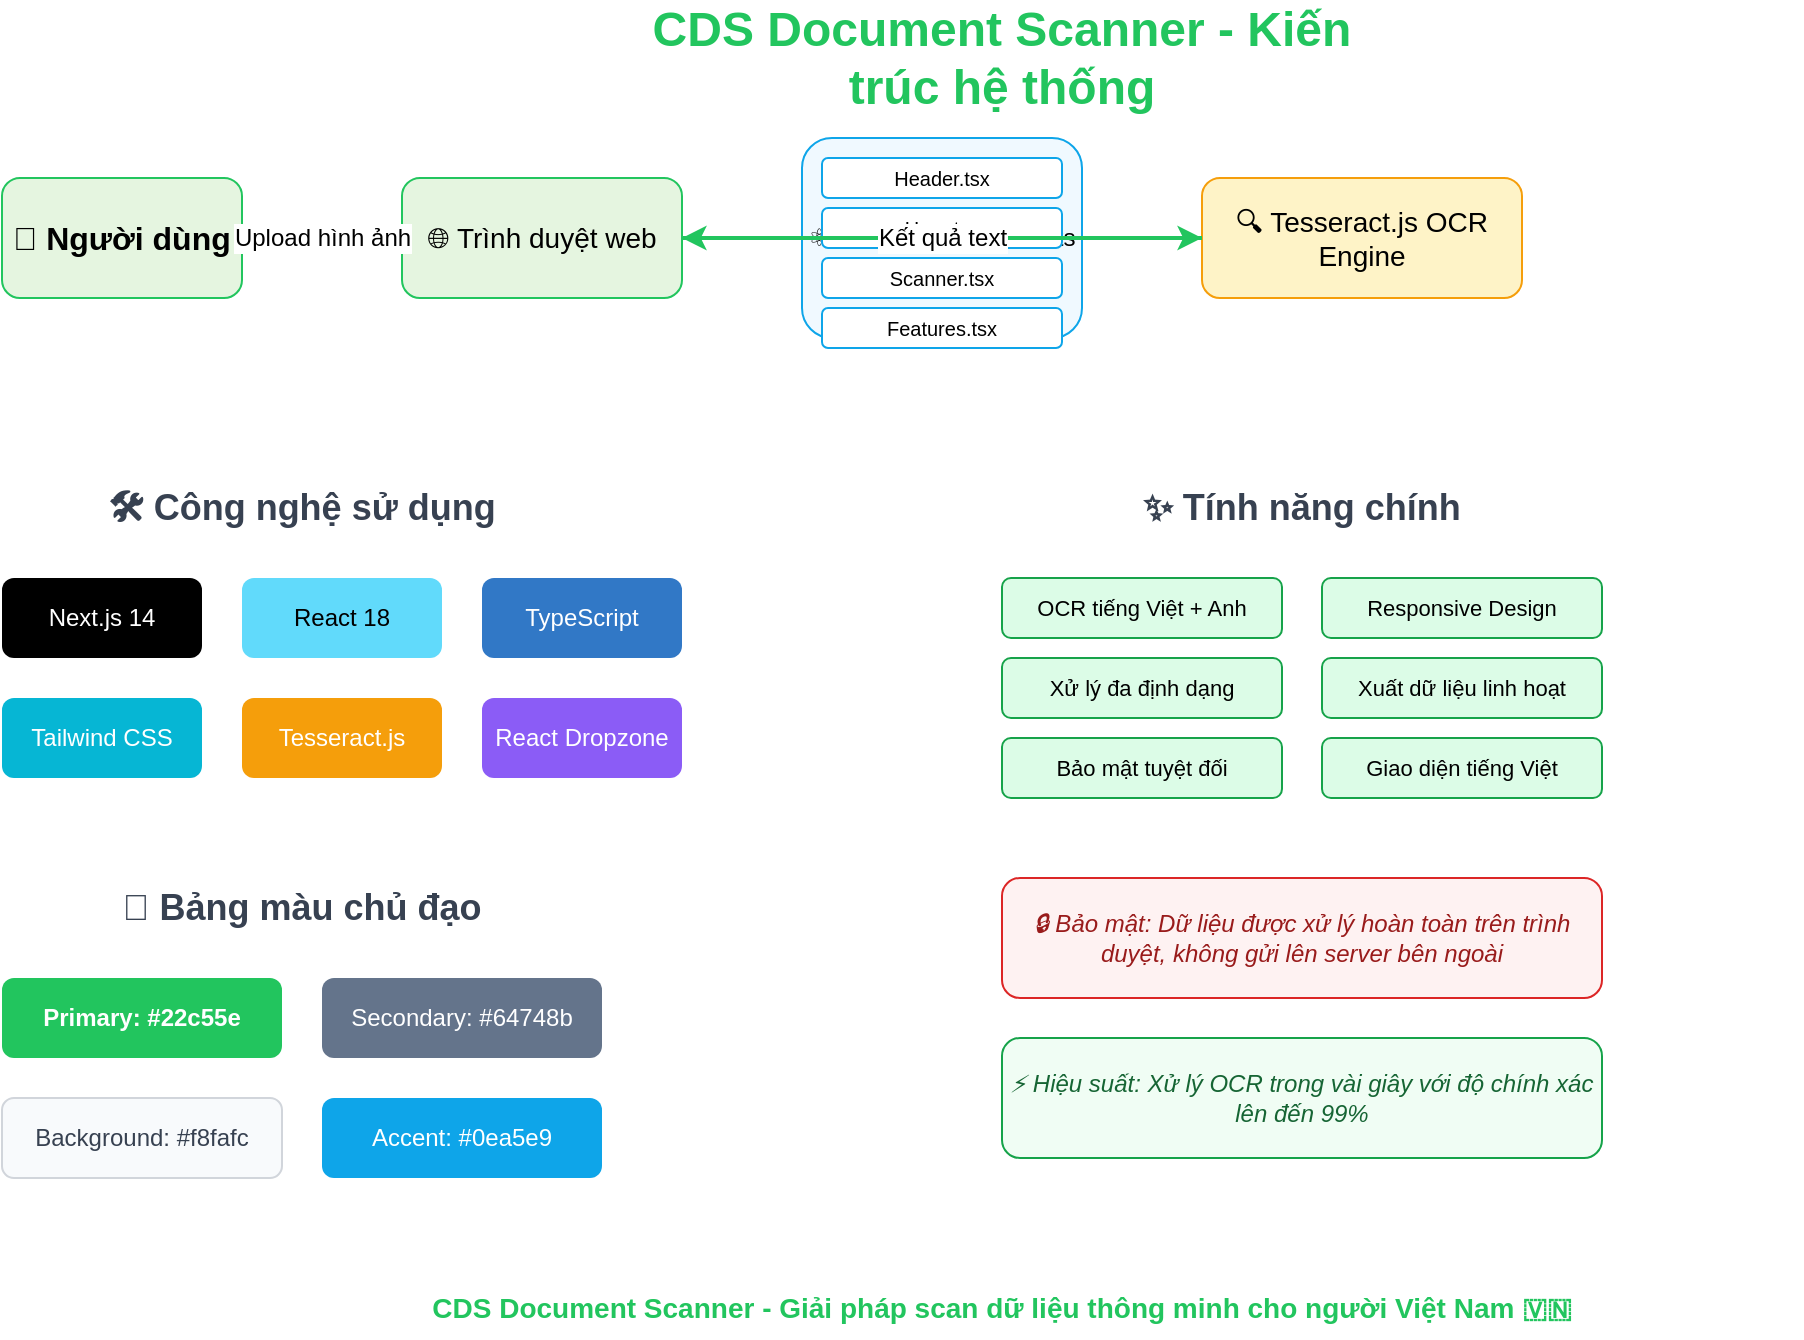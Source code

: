 <mxfile version="22.1.16" type="device">
  <diagram name="CDS Scanner Architecture" id="architecture">
    <mxGraphModel dx="1422" dy="794" grid="1" gridSize="10" guides="1" tooltips="1" connect="1" arrows="1" fold="1" page="1" pageScale="1" pageWidth="1169" pageHeight="827" math="0" shadow="0">
      <root>
        <mxCell id="0" />
        <mxCell id="1" parent="0" />
        
        <!-- Title -->
        <mxCell id="title" value="CDS Document Scanner - Kiến trúc hệ thống" style="text;html=1;strokeColor=none;fillColor=none;align=center;verticalAlign=middle;whiteSpace=wrap;rounded=0;fontSize=24;fontStyle=1;fontColor=#22c55e;" vertex="1" parent="1">
          <mxGeometry x="400" y="20" width="400" height="40" as="geometry" />
        </mxCell>
        
        <!-- User Layer -->
        <mxCell id="user" value="👤 Người dùng" style="rounded=1;whiteSpace=wrap;html=1;fillColor=#e5f5e0;strokeColor=#22c55e;fontSize=16;fontStyle=1;" vertex="1" parent="1">
          <mxGeometry x="100" y="100" width="120" height="60" as="geometry" />
        </mxCell>
        
        <!-- Browser Layer -->
        <mxCell id="browser" value="🌐 Trình duyệt web" style="rounded=1;whiteSpace=wrap;html=1;fillColor=#e5f5e0;strokeColor=#22c55e;fontSize=14;" vertex="1" parent="1">
          <mxGeometry x="300" y="100" width="140" height="60" as="geometry" />
        </mxCell>
        
        <!-- Frontend Components -->
        <mxCell id="frontend" value="⚛️ Frontend Components" style="rounded=1;whiteSpace=wrap;html=1;fillColor=#f0f9ff;strokeColor=#0ea5e9;fontSize=12;" vertex="1" parent="1">
          <mxGeometry x="500" y="80" width="140" height="100" as="geometry" />
        </mxCell>
        
        <mxCell id="header" value="Header.tsx" style="rounded=1;whiteSpace=wrap;html=1;fillColor=#ffffff;strokeColor=#0ea5e9;fontSize=10;" vertex="1" parent="1">
          <mxGeometry x="510" y="90" width="120" height="20" as="geometry" />
        </mxCell>
        
        <mxCell id="hero" value="Hero.tsx" style="rounded=1;whiteSpace=wrap;html=1;fillColor=#ffffff;strokeColor=#0ea5e9;fontSize=10;" vertex="1" parent="1">
          <mxGeometry x="510" y="115" width="120" height="20" as="geometry" />
        </mxCell>
        
        <mxCell id="scanner" value="Scanner.tsx" style="rounded=1;whiteSpace=wrap;html=1;fillColor=#ffffff;strokeColor=#0ea5e9;fontSize=10;" vertex="1" parent="1">
          <mxGeometry x="510" y="140" width="120" height="20" as="geometry" />
        </mxCell>
        
        <mxCell id="features" value="Features.tsx" style="rounded=1;whiteSpace=wrap;html=1;fillColor=#ffffff;strokeColor=#0ea5e9;fontSize=10;" vertex="1" parent="1">
          <mxGeometry x="510" y="165" width="120" height="20" as="geometry" />
        </mxCell>
        
        <!-- OCR Engine -->
        <mxCell id="ocr" value="🔍 Tesseract.js OCR Engine" style="rounded=1;whiteSpace=wrap;html=1;fillColor=#fef3c7;strokeColor=#f59e0b;fontSize=14;" vertex="1" parent="1">
          <mxGeometry x="700" y="100" width="160" height="60" as="geometry" />
        </mxCell>
        
        <!-- Data Flow -->
        <mxCell id="flow1" value="Upload hình ảnh" style="edgeStyle=orthogonalEdgeStyle;rounded=0;orthogonalLoop=1;jettySize=auto;html=1;strokeColor=#22c55e;strokeWidth=2;fontSize=12;" edge="1" parent="1" source="user" target="browser">
          <mxGeometry relative="1" as="geometry" />
        </mxCell>
        
        <mxCell id="flow2" value="Xử lý OCR" style="edgeStyle=orthogonalEdgeStyle;rounded=0;orthogonalLoop=1;jettySize=auto;html=1;strokeColor=#22c55e;strokeWidth=2;fontSize=12;" edge="1" parent="1" source="browser" target="ocr">
          <mxGeometry relative="1" as="geometry" />
        </mxCell>
        
        <mxCell id="flow3" value="Kết quả text" style="edgeStyle=orthogonalEdgeStyle;rounded=0;orthogonalLoop=1;jettySize=auto;html=1;strokeColor=#22c55e;strokeWidth=2;fontSize=12;" edge="1" parent="1" source="ocr" target="browser">
          <mxGeometry relative="1" as="geometry" />
        </mxCell>
        
        <!-- Technologies -->
        <mxCell id="tech-title" value="🛠️ Công nghệ sử dụng" style="text;html=1;strokeColor=none;fillColor=none;align=center;verticalAlign=middle;whiteSpace=wrap;rounded=0;fontSize=18;fontStyle=1;fontColor=#374151;" vertex="1" parent="1">
          <mxGeometry x="100" y="250" width="300" height="30" as="geometry" />
        </mxCell>
        
        <mxCell id="nextjs" value="Next.js 14" style="rounded=1;whiteSpace=wrap;html=1;fillColor=#000000;strokeColor=none;fontColor=#ffffff;fontSize=12;" vertex="1" parent="1">
          <mxGeometry x="100" y="300" width="100" height="40" as="geometry" />
        </mxCell>
        
        <mxCell id="react" value="React 18" style="rounded=1;whiteSpace=wrap;html=1;fillColor=#61dafb;strokeColor=none;fontColor=#000000;fontSize=12;" vertex="1" parent="1">
          <mxGeometry x="220" y="300" width="100" height="40" as="geometry" />
        </mxCell>
        
        <mxCell id="typescript" value="TypeScript" style="rounded=1;whiteSpace=wrap;html=1;fillColor=#3178c6;strokeColor=none;fontColor=#ffffff;fontSize=12;" vertex="1" parent="1">
          <mxGeometry x="340" y="300" width="100" height="40" as="geometry" />
        </mxCell>
        
        <mxCell id="tailwind" value="Tailwind CSS" style="rounded=1;whiteSpace=wrap;html=1;fillColor=#06b6d4;strokeColor=none;fontColor=#ffffff;fontSize=12;" vertex="1" parent="1">
          <mxGeometry x="100" y="360" width="100" height="40" as="geometry" />
        </mxCell>
        
        <mxCell id="tesseract" value="Tesseract.js" style="rounded=1;whiteSpace=wrap;html=1;fillColor=#f59e0b;strokeColor=none;fontColor=#ffffff;fontSize=12;" vertex="1" parent="1">
          <mxGeometry x="220" y="360" width="100" height="40" as="geometry" />
        </mxCell>
        
        <mxCell id="dropzone" value="React Dropzone" style="rounded=1;whiteSpace=wrap;html=1;fillColor=#8b5cf6;strokeColor=none;fontColor=#ffffff;fontSize=12;" vertex="1" parent="1">
          <mxGeometry x="340" y="360" width="100" height="40" as="geometry" />
        </mxCell>
        
        <!-- Features -->
        <mxCell id="features-title" value="✨ Tính năng chính" style="text;html=1;strokeColor=none;fillColor=none;align=center;verticalAlign=middle;whiteSpace=wrap;rounded=0;fontSize=18;fontStyle=1;fontColor=#374151;" vertex="1" parent="1">
          <mxGeometry x="600" y="250" width="300" height="30" as="geometry" />
        </mxCell>
        
        <mxCell id="feature1" value="OCR tiếng Việt + Anh" style="rounded=1;whiteSpace=wrap;html=1;fillColor=#dcfce7;strokeColor=#16a34a;fontSize=11;" vertex="1" parent="1">
          <mxGeometry x="600" y="300" width="140" height="30" as="geometry" />
        </mxCell>
        
        <mxCell id="feature2" value="Xử lý đa định dạng" style="rounded=1;whiteSpace=wrap;html=1;fillColor=#dcfce7;strokeColor=#16a34a;fontSize=11;" vertex="1" parent="1">
          <mxGeometry x="600" y="340" width="140" height="30" as="geometry" />
        </mxCell>
        
        <mxCell id="feature3" value="Bảo mật tuyệt đối" style="rounded=1;whiteSpace=wrap;html=1;fillColor=#dcfce7;strokeColor=#16a34a;fontSize=11;" vertex="1" parent="1">
          <mxGeometry x="600" y="380" width="140" height="30" as="geometry" />
        </mxCell>
        
        <mxCell id="feature4" value="Responsive Design" style="rounded=1;whiteSpace=wrap;html=1;fillColor=#dcfce7;strokeColor=#16a34a;fontSize=11;" vertex="1" parent="1">
          <mxGeometry x="760" y="300" width="140" height="30" as="geometry" />
        </mxCell>
        
        <mxCell id="feature5" value="Xuất dữ liệu linh hoạt" style="rounded=1;whiteSpace=wrap;html=1;fillColor=#dcfce7;strokeColor=#16a34a;fontSize=11;" vertex="1" parent="1">
          <mxGeometry x="760" y="340" width="140" height="30" as="geometry" />
        </mxCell>
        
        <mxCell id="feature6" value="Giao diện tiếng Việt" style="rounded=1;whiteSpace=wrap;html=1;fillColor=#dcfce7;strokeColor=#16a34a;fontSize=11;" vertex="1" parent="1">
          <mxGeometry x="760" y="380" width="140" height="30" as="geometry" />
        </mxCell>
        
        <!-- Color Scheme -->
        <mxCell id="colors-title" value="🎨 Bảng màu chủ đạo" style="text;html=1;strokeColor=none;fillColor=none;align=center;verticalAlign=middle;whiteSpace=wrap;rounded=0;fontSize=18;fontStyle=1;fontColor=#374151;" vertex="1" parent="1">
          <mxGeometry x="100" y="450" width="300" height="30" as="geometry" />
        </mxCell>
        
        <mxCell id="primary-color" value="Primary: #22c55e" style="rounded=1;whiteSpace=wrap;html=1;fillColor=#22c55e;strokeColor=none;fontColor=#ffffff;fontSize=12;fontStyle=1;" vertex="1" parent="1">
          <mxGeometry x="100" y="500" width="140" height="40" as="geometry" />
        </mxCell>
        
        <mxCell id="secondary-color" value="Secondary: #64748b" style="rounded=1;whiteSpace=wrap;html=1;fillColor=#64748b;strokeColor=none;fontColor=#ffffff;fontSize=12;" vertex="1" parent="1">
          <mxGeometry x="260" y="500" width="140" height="40" as="geometry" />
        </mxCell>
        
        <mxCell id="bg-color" value="Background: #f8fafc" style="rounded=1;whiteSpace=wrap;html=1;fillColor=#f8fafc;strokeColor=#d1d5db;fontColor=#374151;fontSize=12;" vertex="1" parent="1">
          <mxGeometry x="100" y="560" width="140" height="40" as="geometry" />
        </mxCell>
        
        <mxCell id="accent-color" value="Accent: #0ea5e9" style="rounded=1;whiteSpace=wrap;html=1;fillColor=#0ea5e9;strokeColor=none;fontColor=#ffffff;fontSize=12;" vertex="1" parent="1">
          <mxGeometry x="260" y="560" width="140" height="40" as="geometry" />
        </mxCell>
        
        <!-- Security Note -->
        <mxCell id="security" value="🔒 Bảo mật: Dữ liệu được xử lý hoàn toàn trên trình duyệt, không gửi lên server bên ngoài" style="rounded=1;whiteSpace=wrap;html=1;fillColor=#fef2f2;strokeColor=#dc2626;fontColor=#991b1b;fontSize=12;fontStyle=2;" vertex="1" parent="1">
          <mxGeometry x="600" y="450" width="300" height="60" as="geometry" />
        </mxCell>
        
        <!-- Performance Note -->
        <mxCell id="performance" value="⚡ Hiệu suất: Xử lý OCR trong vài giây với độ chính xác lên đến 99%" style="rounded=1;whiteSpace=wrap;html=1;fillColor=#f0fdf4;strokeColor=#16a34a;fontColor=#166534;fontSize=12;fontStyle=2;" vertex="1" parent="1">
          <mxGeometry x="600" y="530" width="300" height="60" as="geometry" />
        </mxCell>
        
        <!-- Footer -->
        <mxCell id="footer" value="CDS Document Scanner - Giải pháp scan dữ liệu thông minh cho người Việt Nam 🇻🇳" style="text;html=1;strokeColor=none;fillColor=none;align=center;verticalAlign=middle;whiteSpace=wrap;rounded=0;fontSize=14;fontStyle=1;fontColor=#22c55e;" vertex="1" parent="1">
          <mxGeometry x="200" y="650" width="800" height="30" as="geometry" />
        </mxCell>
        
      </root>
    </mxGraphModel>
  </diagram>
</mxfile> 